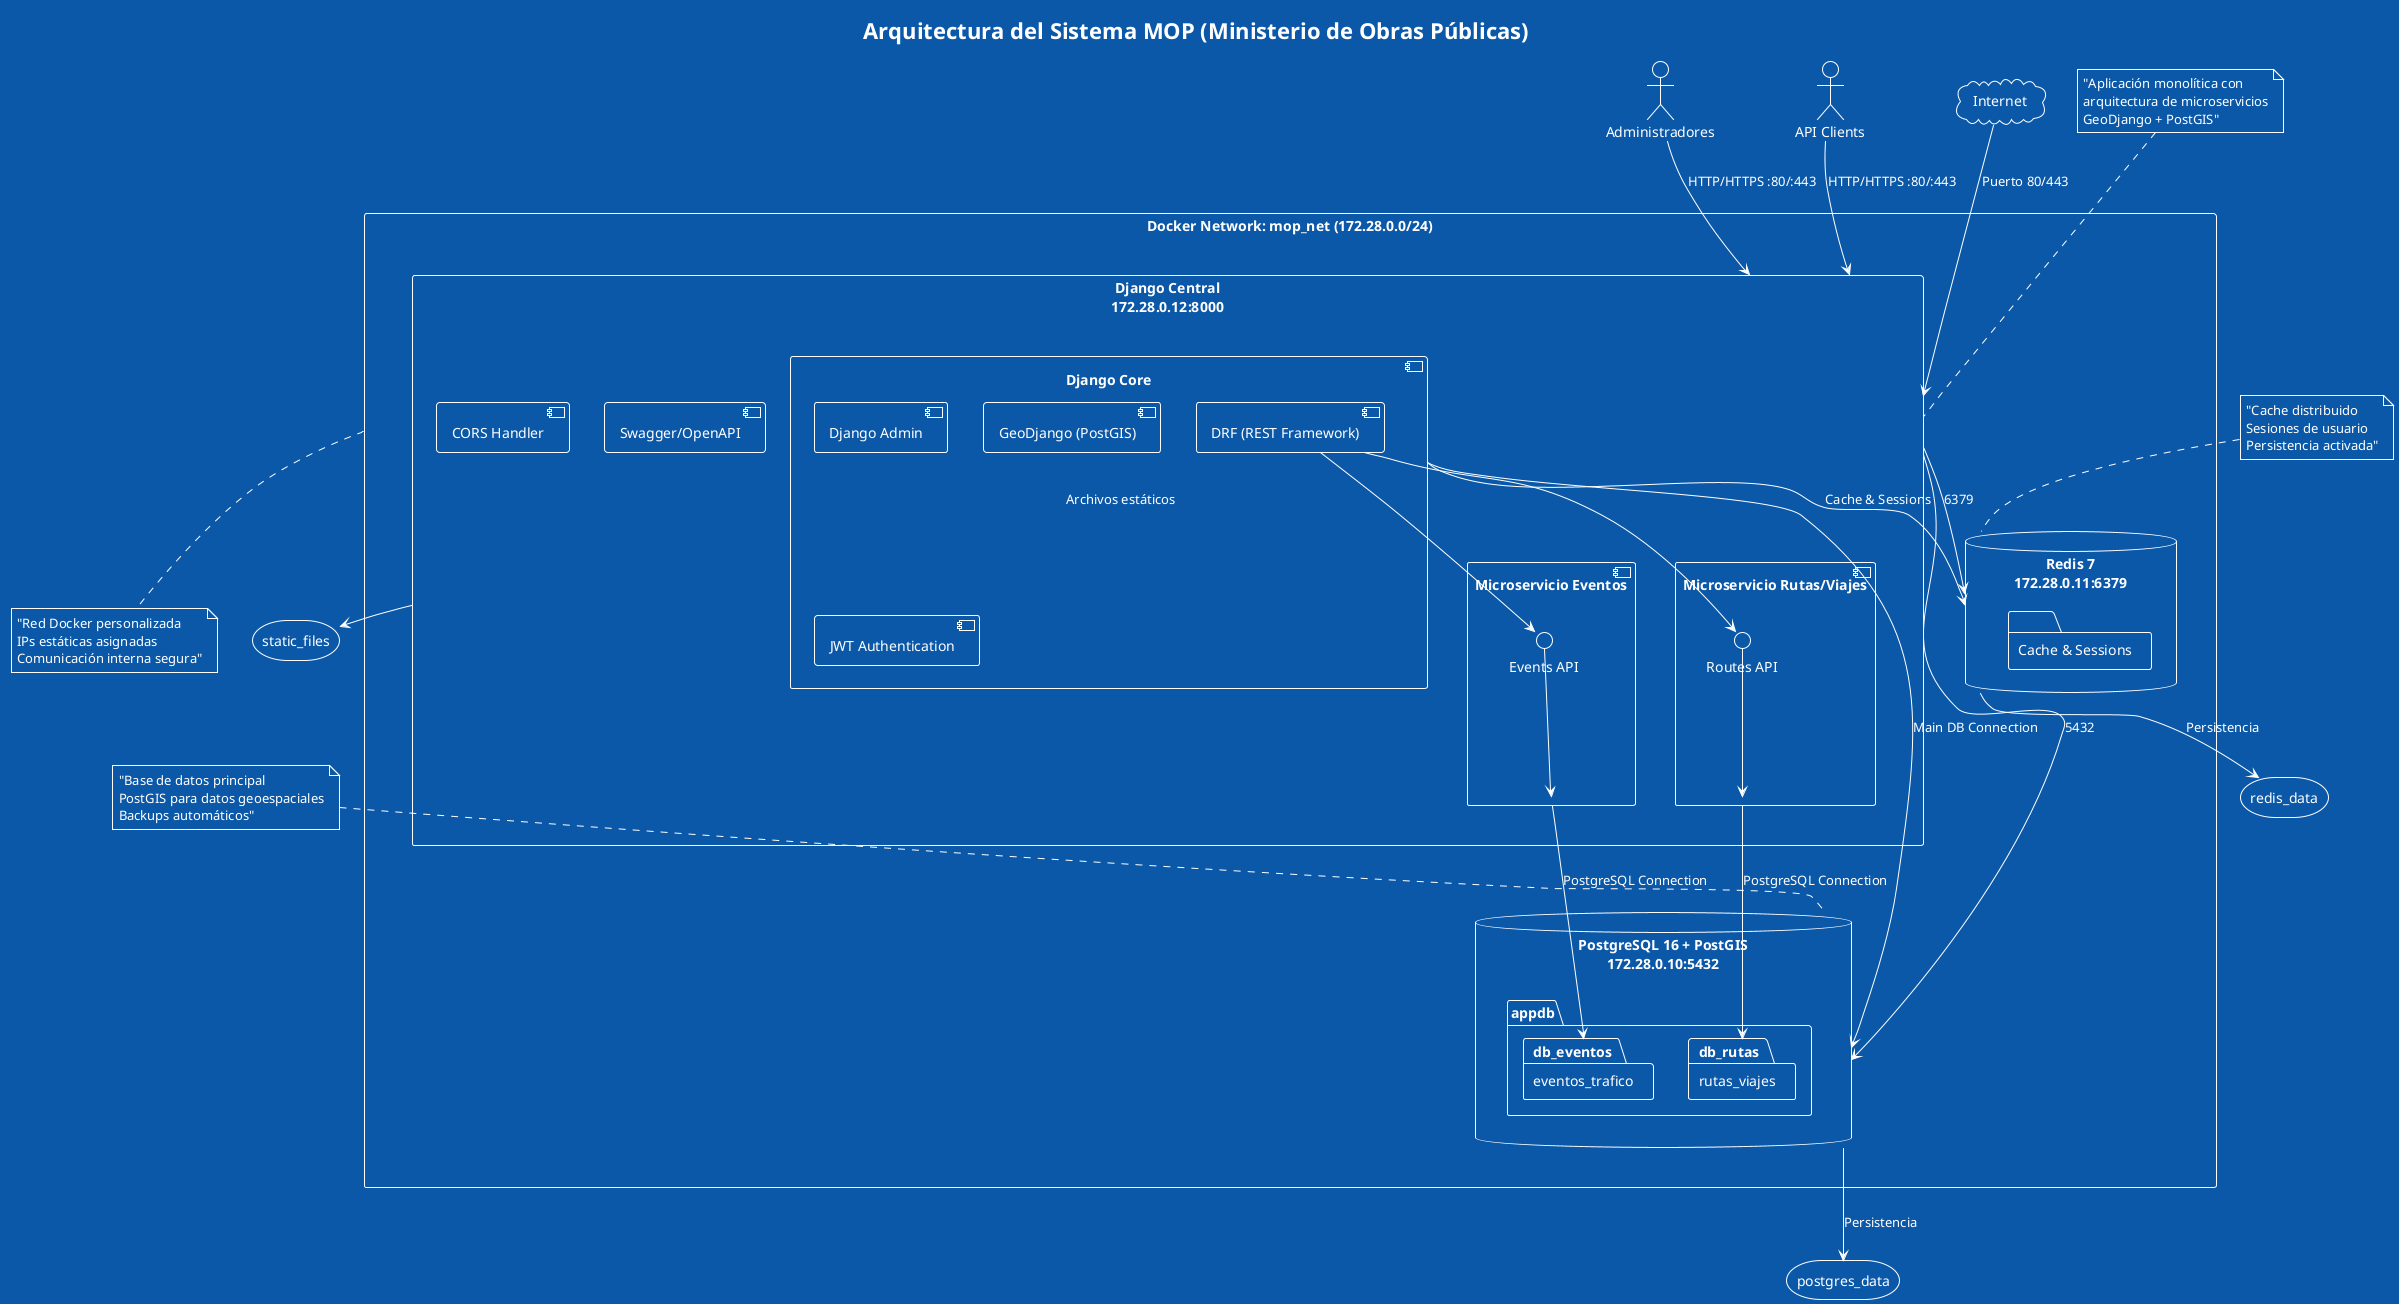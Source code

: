 @startuml arquitectura_mop
!theme amiga
title Arquitectura del Sistema MOP (Ministerio de Obras Públicas)

' === DEFINICIÓN DE COMPONENTES ===

' Contenedores Docker
rectangle "Docker Network: mop_net (172.28.0.0/24)" as network {
    
    ' PostgreSQL
    database "PostgreSQL 16 + PostGIS\n172.28.0.10:5432" as postgres {
        folder "appdb" as appdb {
            package "eventos_trafico" as db_eventos
            package "rutas_viajes" as db_rutas
        }
    }
    
    ' Redis
    database "Redis 7\n172.28.0.11:6379" as redis {
        folder "Cache & Sessions" as cache
    }
    
    ' Aplicación Django Central
    rectangle "Django Central\n172.28.0.12:8000" as central {
        
        ' Microservicios
        component "Microservicio Eventos" as ms_eventos {
            interface "Events API" as api_eventos
        }
        
        component "Microservicio Rutas/Viajes" as ms_rutas {
            interface "Routes API" as api_rutas
        }
        
        ' Core Django
        component "Django Core" as django_core {
            component "Django Admin" as admin
            component "DRF (REST Framework)" as drf
            component "GeoDjango (PostGIS)" as geodjango
            component "JWT Authentication" as jwt
        }
        
        ' APIs y Documentación
        component "Swagger/OpenAPI" as swagger
        component "CORS Handler" as cors
    }
}

' === CONEXIONES EXTERNAS ===
actor "Administradores" as admin_users
actor "API Clients" as api_clients
cloud "Internet" as internet

' === CONEXIONES ===

' Usuarios externos
admin_users --> central : "HTTP/HTTPS :80/:443"
api_clients --> central : "HTTP/HTTPS :80/:443"
internet --> central : "Puerto 80/443"

' Conexiones internas
central --> postgres : "5432"
central --> redis : "6379"

' Microservicios a bases de datos
ms_eventos --> db_eventos : "PostgreSQL Connection"
ms_rutas --> db_rutas : "PostgreSQL Connection"

' Django core a servicios
django_core --> redis : "Cache & Sessions"
django_core --> postgres : "Main DB Connection"

' APIs internas
api_eventos --> ms_eventos
api_rutas --> ms_rutas
drf --> api_eventos
drf --> api_rutas

' === NOTAS ===
note top of postgres : "Base de datos principal\nPostGIS para datos geoespaciales\nBackups automáticos"

note top of redis : "Cache distribuido\nSesiones de usuario\nPersistencia activada"

note top of central : "Aplicación monolítica con\narquitectura de microservicios\nGeoDjango + PostGIS"

note bottom of network : "Red Docker personalizada\nIPs estáticas asignadas\nComunicación interna segura"

' === VOLÚMENES ===
storage "postgres_data" as vol_postgres
storage "redis_data" as vol_redis  
storage "static_files" as vol_static

postgres --> vol_postgres : "Persistencia"
redis --> vol_redis : "Persistencia"
central --> vol_static : "Archivos estáticos"

@enduml